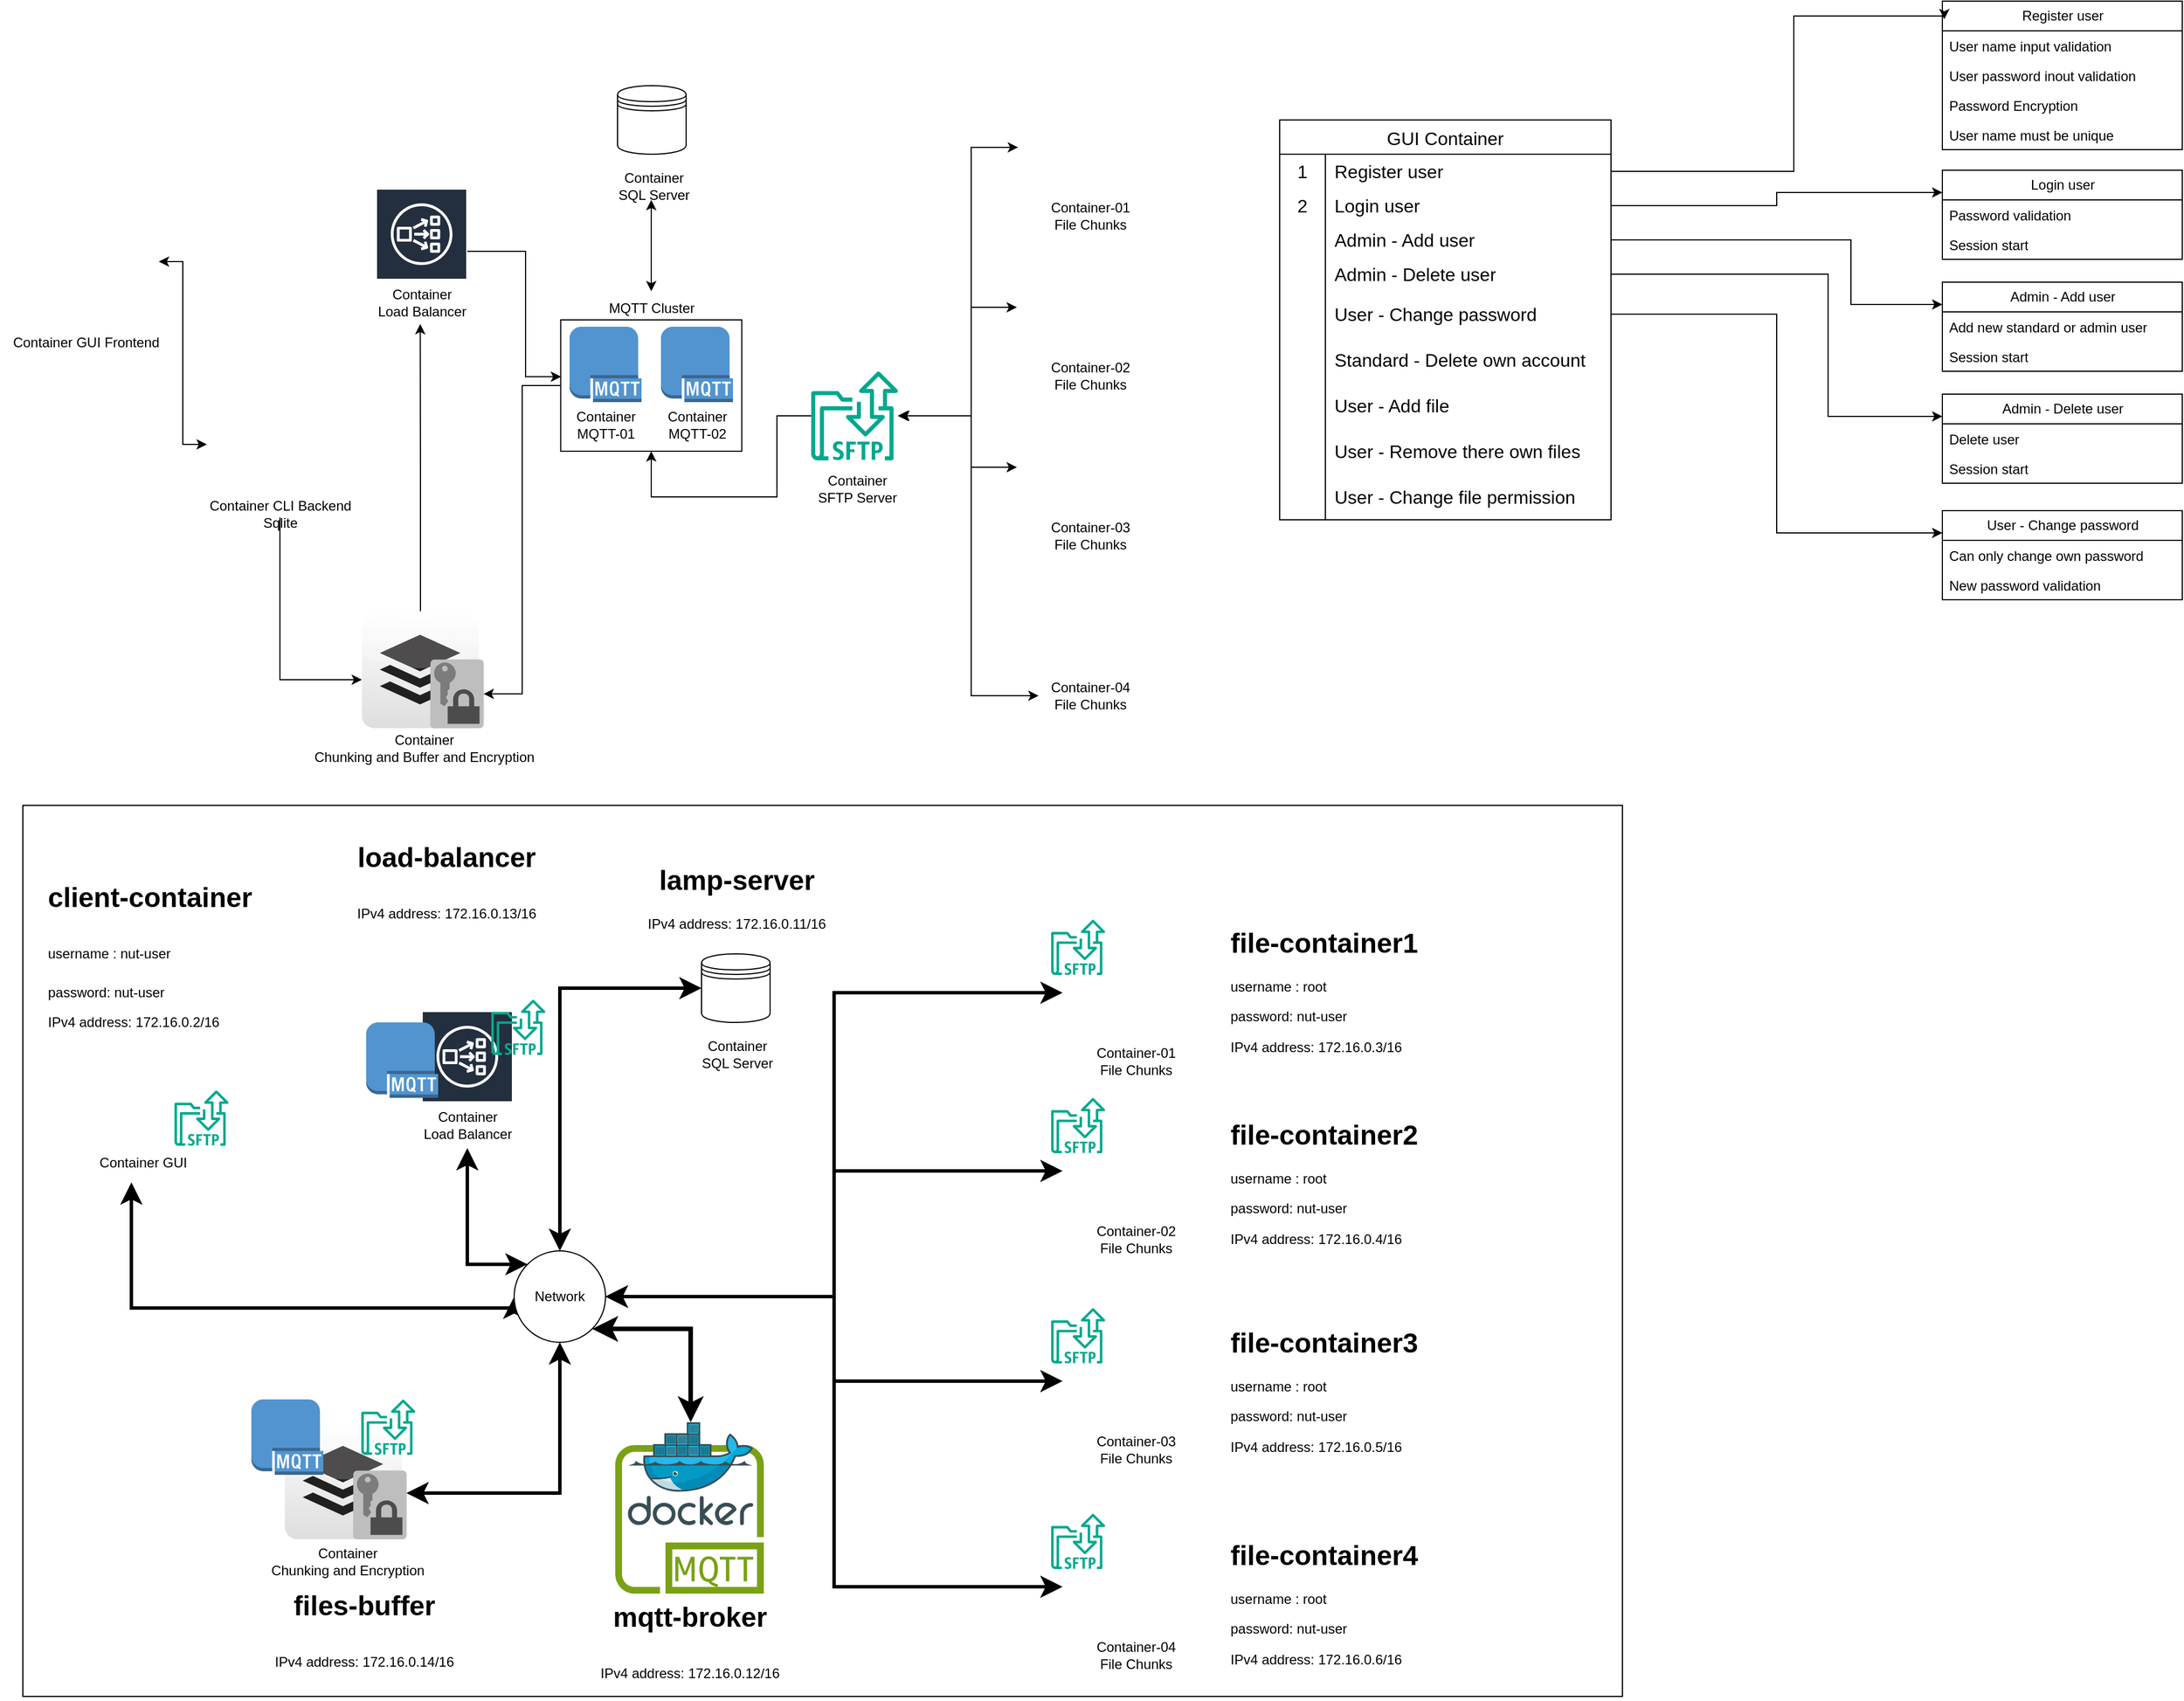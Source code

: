 <mxfile version="26.0.5">
  <diagram name="Page-1" id="fBCxJr5UXrpwC9snXGX0">
    <mxGraphModel dx="1710" dy="1017" grid="1" gridSize="10" guides="1" tooltips="1" connect="1" arrows="1" fold="1" page="1" pageScale="1" pageWidth="827" pageHeight="1169" math="0" shadow="0">
      <root>
        <mxCell id="0" />
        <mxCell id="1" parent="0" />
        <mxCell id="r5tsoQ7lE0ctUDleTC7W-1" value="" style="rounded=0;whiteSpace=wrap;html=1;movable=1;resizable=1;rotatable=1;deletable=1;editable=1;locked=0;connectable=1;" vertex="1" parent="1">
          <mxGeometry x="50" y="740" width="1400" height="780" as="geometry" />
        </mxCell>
        <mxCell id="r5tsoQ7lE0ctUDleTC7W-26" value="" style="shape=image;html=1;verticalAlign=top;verticalLabelPosition=bottom;labelBackgroundColor=#ffffff;imageAspect=0;aspect=fixed;image=https://cdn0.iconfinder.com/data/icons/social-media-2104/24/social_media_social_media_logo_docker-128.png" vertex="1" parent="1">
          <mxGeometry x="300" y="830" width="200" height="200" as="geometry" />
        </mxCell>
        <mxCell id="iENwheOLr7V-0xD90-o9-17" value="" style="group" parent="1" vertex="1" connectable="0">
          <mxGeometry x="200" y="360" width="150" height="145" as="geometry" />
        </mxCell>
        <mxCell id="iENwheOLr7V-0xD90-o9-15" value="Container CLI Backend&lt;div&gt;Sqlite&lt;/div&gt;" style="text;html=1;align=center;verticalAlign=middle;resizable=0;points=[];autosize=1;strokeColor=none;fillColor=none;" parent="iENwheOLr7V-0xD90-o9-17" vertex="1">
          <mxGeometry y="105" width="150" height="40" as="geometry" />
        </mxCell>
        <mxCell id="iENwheOLr7V-0xD90-o9-16" value="" style="shape=image;html=1;verticalAlign=top;verticalLabelPosition=bottom;labelBackgroundColor=#ffffff;imageAspect=0;aspect=fixed;image=https://cdn2.iconfinder.com/data/icons/boxicons-logos/24/bxl-docker-128.png" parent="iENwheOLr7V-0xD90-o9-17" vertex="1">
          <mxGeometry x="11" width="128" height="128" as="geometry" />
        </mxCell>
        <mxCell id="iENwheOLr7V-0xD90-o9-21" value="" style="group" parent="1" vertex="1" connectable="0">
          <mxGeometry x="30" y="200" width="150" height="150" as="geometry" />
        </mxCell>
        <mxCell id="iENwheOLr7V-0xD90-o9-4" value="Container GUI Frontend" style="text;html=1;align=center;verticalAlign=middle;resizable=0;points=[];autosize=1;strokeColor=none;fillColor=none;" parent="iENwheOLr7V-0xD90-o9-21" vertex="1">
          <mxGeometry y="120" width="150" height="30" as="geometry" />
        </mxCell>
        <mxCell id="iENwheOLr7V-0xD90-o9-20" value="" style="shape=image;html=1;verticalAlign=top;verticalLabelPosition=bottom;labelBackgroundColor=#ffffff;imageAspect=0;aspect=fixed;image=https://cdn2.iconfinder.com/data/icons/boxicons-logos/24/bxl-docker-128.png" parent="iENwheOLr7V-0xD90-o9-21" vertex="1">
          <mxGeometry x="11" width="128" height="128" as="geometry" />
        </mxCell>
        <mxCell id="iENwheOLr7V-0xD90-o9-31" value="" style="group" parent="1" vertex="1" connectable="0">
          <mxGeometry x="920" y="100" width="128" height="144" as="geometry" />
        </mxCell>
        <mxCell id="iENwheOLr7V-0xD90-o9-22" value="" style="shape=image;html=1;verticalAlign=top;verticalLabelPosition=bottom;labelBackgroundColor=#ffffff;imageAspect=0;aspect=fixed;image=https://cdn1.iconfinder.com/data/icons/unicons-line-vol-3/24/docker-128.png" parent="iENwheOLr7V-0xD90-o9-31" vertex="1">
          <mxGeometry width="128" height="128" as="geometry" />
        </mxCell>
        <mxCell id="iENwheOLr7V-0xD90-o9-23" value="Container-01&lt;div&gt;File Chunks&lt;/div&gt;" style="text;html=1;align=center;verticalAlign=middle;resizable=0;points=[];autosize=1;strokeColor=none;fillColor=none;" parent="iENwheOLr7V-0xD90-o9-31" vertex="1">
          <mxGeometry x="19" y="104" width="90" height="40" as="geometry" />
        </mxCell>
        <mxCell id="iENwheOLr7V-0xD90-o9-32" value="" style="group" parent="1" vertex="1" connectable="0">
          <mxGeometry x="920" y="240" width="128" height="144" as="geometry" />
        </mxCell>
        <mxCell id="iENwheOLr7V-0xD90-o9-27" value="" style="shape=image;html=1;verticalAlign=top;verticalLabelPosition=bottom;labelBackgroundColor=#ffffff;imageAspect=0;aspect=fixed;image=https://cdn1.iconfinder.com/data/icons/unicons-line-vol-3/24/docker-128.png" parent="iENwheOLr7V-0xD90-o9-32" vertex="1">
          <mxGeometry width="128" height="128" as="geometry" />
        </mxCell>
        <mxCell id="iENwheOLr7V-0xD90-o9-28" value="Container-02&lt;div&gt;File Chunks&lt;/div&gt;" style="text;html=1;align=center;verticalAlign=middle;resizable=0;points=[];autosize=1;strokeColor=none;fillColor=none;" parent="iENwheOLr7V-0xD90-o9-32" vertex="1">
          <mxGeometry x="19" y="104" width="90" height="40" as="geometry" />
        </mxCell>
        <mxCell id="iENwheOLr7V-0xD90-o9-33" value="" style="group" parent="1" vertex="1" connectable="0">
          <mxGeometry x="920" y="380" width="128" height="144" as="geometry" />
        </mxCell>
        <mxCell id="iENwheOLr7V-0xD90-o9-29" value="" style="shape=image;html=1;verticalAlign=top;verticalLabelPosition=bottom;labelBackgroundColor=#ffffff;imageAspect=0;aspect=fixed;image=https://cdn1.iconfinder.com/data/icons/unicons-line-vol-3/24/docker-128.png" parent="iENwheOLr7V-0xD90-o9-33" vertex="1">
          <mxGeometry width="128" height="128" as="geometry" />
        </mxCell>
        <mxCell id="iENwheOLr7V-0xD90-o9-30" value="Container-03&lt;div&gt;File Chunks&lt;/div&gt;" style="text;html=1;align=center;verticalAlign=middle;resizable=0;points=[];autosize=1;strokeColor=none;fillColor=none;" parent="iENwheOLr7V-0xD90-o9-33" vertex="1">
          <mxGeometry x="19" y="104" width="90" height="40" as="geometry" />
        </mxCell>
        <mxCell id="iENwheOLr7V-0xD90-o9-34" value="" style="group" parent="1" vertex="1" connectable="0">
          <mxGeometry x="920" y="520" width="128" height="144" as="geometry" />
        </mxCell>
        <mxCell id="iENwheOLr7V-0xD90-o9-35" value="" style="shape=image;html=1;verticalAlign=top;verticalLabelPosition=bottom;labelBackgroundColor=#ffffff;imageAspect=0;aspect=fixed;image=https://cdn1.iconfinder.com/data/icons/unicons-line-vol-3/24/docker-128.png" parent="iENwheOLr7V-0xD90-o9-34" vertex="1">
          <mxGeometry width="128" height="128" as="geometry" />
        </mxCell>
        <mxCell id="iENwheOLr7V-0xD90-o9-36" value="Container-04&lt;div&gt;File Chunks&lt;/div&gt;" style="text;html=1;align=center;verticalAlign=middle;resizable=0;points=[];autosize=1;strokeColor=none;fillColor=none;" parent="iENwheOLr7V-0xD90-o9-34" vertex="1">
          <mxGeometry x="19" y="104" width="90" height="40" as="geometry" />
        </mxCell>
        <mxCell id="iENwheOLr7V-0xD90-o9-38" style="edgeStyle=orthogonalEdgeStyle;rounded=0;orthogonalLoop=1;jettySize=auto;html=1;entryX=0;entryY=0.5;entryDx=0;entryDy=0;startArrow=classic;startFill=1;" parent="1" source="iENwheOLr7V-0xD90-o9-20" target="iENwheOLr7V-0xD90-o9-16" edge="1">
          <mxGeometry relative="1" as="geometry" />
        </mxCell>
        <mxCell id="iENwheOLr7V-0xD90-o9-42" style="edgeStyle=orthogonalEdgeStyle;rounded=0;orthogonalLoop=1;jettySize=auto;html=1;startArrow=classic;startFill=1;" parent="1" edge="1">
          <mxGeometry relative="1" as="geometry">
            <mxPoint x="921" y="164" as="sourcePoint" />
            <mxPoint x="817" y="399" as="targetPoint" />
            <Array as="points">
              <mxPoint x="880" y="164" />
              <mxPoint x="880" y="399" />
            </Array>
          </mxGeometry>
        </mxCell>
        <mxCell id="iENwheOLr7V-0xD90-o9-43" style="edgeStyle=orthogonalEdgeStyle;rounded=0;orthogonalLoop=1;jettySize=auto;html=1;startArrow=classic;startFill=1;" parent="1" source="iENwheOLr7V-0xD90-o9-27" target="iENwheOLr7V-0xD90-o9-41" edge="1">
          <mxGeometry relative="1" as="geometry">
            <Array as="points">
              <mxPoint x="880" y="304" />
              <mxPoint x="880" y="399" />
            </Array>
          </mxGeometry>
        </mxCell>
        <mxCell id="iENwheOLr7V-0xD90-o9-44" style="edgeStyle=orthogonalEdgeStyle;rounded=0;orthogonalLoop=1;jettySize=auto;html=1;startArrow=classic;startFill=1;" parent="1" source="iENwheOLr7V-0xD90-o9-29" target="iENwheOLr7V-0xD90-o9-41" edge="1">
          <mxGeometry relative="1" as="geometry">
            <Array as="points">
              <mxPoint x="880" y="444" />
              <mxPoint x="880" y="399" />
            </Array>
          </mxGeometry>
        </mxCell>
        <mxCell id="iENwheOLr7V-0xD90-o9-45" style="edgeStyle=orthogonalEdgeStyle;rounded=0;orthogonalLoop=1;jettySize=auto;html=1;startArrow=classic;startFill=1;" parent="1" source="iENwheOLr7V-0xD90-o9-36" target="iENwheOLr7V-0xD90-o9-41" edge="1">
          <mxGeometry relative="1" as="geometry">
            <Array as="points">
              <mxPoint x="880" y="644" />
              <mxPoint x="880" y="399" />
            </Array>
          </mxGeometry>
        </mxCell>
        <mxCell id="iENwheOLr7V-0xD90-o9-51" value="" style="group" parent="1" vertex="1" connectable="0">
          <mxGeometry x="556.5" y="110" width="90" height="108" as="geometry" />
        </mxCell>
        <mxCell id="iENwheOLr7V-0xD90-o9-24" value="" style="shape=datastore;whiteSpace=wrap;html=1;" parent="iENwheOLr7V-0xD90-o9-51" vertex="1">
          <mxGeometry x="14" width="60" height="60" as="geometry" />
        </mxCell>
        <mxCell id="iENwheOLr7V-0xD90-o9-26" value="&lt;div&gt;Container&lt;/div&gt;SQL Server" style="text;html=1;align=center;verticalAlign=middle;resizable=0;points=[];autosize=1;strokeColor=none;fillColor=none;" parent="iENwheOLr7V-0xD90-o9-51" vertex="1">
          <mxGeometry y="68" width="90" height="40" as="geometry" />
        </mxCell>
        <mxCell id="iENwheOLr7V-0xD90-o9-53" value="" style="group" parent="1" vertex="1" connectable="0">
          <mxGeometry x="735" y="360" width="90" height="123" as="geometry" />
        </mxCell>
        <mxCell id="iENwheOLr7V-0xD90-o9-41" value="" style="sketch=0;outlineConnect=0;fontColor=#232F3E;gradientColor=none;fillColor=#01A88D;strokeColor=none;dashed=0;verticalLabelPosition=bottom;verticalAlign=top;align=center;html=1;fontSize=12;fontStyle=0;aspect=fixed;shape=mxgraph.aws4.transfer_for_sftp_resource;" parent="iENwheOLr7V-0xD90-o9-53" vertex="1">
          <mxGeometry x="5" width="76" height="78" as="geometry" />
        </mxCell>
        <mxCell id="iENwheOLr7V-0xD90-o9-52" value="&lt;div&gt;Container&lt;/div&gt;SFTP Server" style="text;html=1;align=center;verticalAlign=middle;resizable=0;points=[];autosize=1;strokeColor=none;fillColor=none;" parent="iENwheOLr7V-0xD90-o9-53" vertex="1">
          <mxGeometry y="83" width="90" height="40" as="geometry" />
        </mxCell>
        <mxCell id="iENwheOLr7V-0xD90-o9-58" value="" style="group" parent="1" vertex="1" connectable="0">
          <mxGeometry x="330" y="570" width="181" height="140" as="geometry" />
        </mxCell>
        <mxCell id="iENwheOLr7V-0xD90-o9-56" value="&lt;div&gt;Container&lt;/div&gt;Chunking and Buffer and Encryption" style="text;html=1;align=center;verticalAlign=middle;resizable=0;points=[];autosize=1;strokeColor=none;fillColor=none;" parent="iENwheOLr7V-0xD90-o9-58" vertex="1">
          <mxGeometry x="-39" y="100" width="220" height="40" as="geometry" />
        </mxCell>
        <mxCell id="iENwheOLr7V-0xD90-o9-57" value="" style="group" parent="iENwheOLr7V-0xD90-o9-58" vertex="1" connectable="0">
          <mxGeometry x="16.75" width="106.5" height="102.4" as="geometry" />
        </mxCell>
        <mxCell id="iENwheOLr7V-0xD90-o9-54" value="" style="dashed=0;outlineConnect=0;html=1;align=center;labelPosition=center;verticalLabelPosition=bottom;verticalAlign=top;shape=mxgraph.webicons.buffer;gradientColor=#DFDEDE" parent="iENwheOLr7V-0xD90-o9-57" vertex="1">
          <mxGeometry width="102.4" height="102.4" as="geometry" />
        </mxCell>
        <mxCell id="iENwheOLr7V-0xD90-o9-55" value="" style="outlineConnect=0;dashed=0;verticalLabelPosition=bottom;verticalAlign=top;align=center;html=1;shape=mxgraph.aws3.data_encryption_key;fillColor=#7D7C7C;gradientColor=none;" parent="iENwheOLr7V-0xD90-o9-57" vertex="1">
          <mxGeometry x="60" y="42.4" width="46.5" height="60" as="geometry" />
        </mxCell>
        <mxCell id="iENwheOLr7V-0xD90-o9-59" style="edgeStyle=orthogonalEdgeStyle;rounded=0;orthogonalLoop=1;jettySize=auto;html=1;" parent="1" source="iENwheOLr7V-0xD90-o9-16" target="iENwheOLr7V-0xD90-o9-54" edge="1">
          <mxGeometry relative="1" as="geometry">
            <Array as="points">
              <mxPoint x="275" y="630" />
            </Array>
          </mxGeometry>
        </mxCell>
        <mxCell id="iENwheOLr7V-0xD90-o9-60" style="edgeStyle=orthogonalEdgeStyle;rounded=0;orthogonalLoop=1;jettySize=auto;html=1;entryX=0.488;entryY=0.966;entryDx=0;entryDy=0;entryPerimeter=0;" parent="1" source="iENwheOLr7V-0xD90-o9-54" target="iENwheOLr7V-0xD90-o9-64" edge="1">
          <mxGeometry relative="1" as="geometry">
            <mxPoint x="399" y="330" as="targetPoint" />
          </mxGeometry>
        </mxCell>
        <mxCell id="iENwheOLr7V-0xD90-o9-61" style="edgeStyle=orthogonalEdgeStyle;rounded=0;orthogonalLoop=1;jettySize=auto;html=1;entryX=0.002;entryY=0.433;entryDx=0;entryDy=0;entryPerimeter=0;" parent="1" source="iENwheOLr7V-0xD90-o9-13" target="iENwheOLr7V-0xD90-o9-70" edge="1">
          <mxGeometry relative="1" as="geometry">
            <mxPoint x="500" y="350" as="targetPoint" />
            <Array as="points">
              <mxPoint x="490" y="255" />
              <mxPoint x="490" y="365" />
            </Array>
          </mxGeometry>
        </mxCell>
        <mxCell id="iENwheOLr7V-0xD90-o9-62" style="edgeStyle=orthogonalEdgeStyle;rounded=0;orthogonalLoop=1;jettySize=auto;html=1;startArrow=classic;startFill=1;" parent="1" source="iENwheOLr7V-0xD90-o9-18" edge="1">
          <mxGeometry relative="1" as="geometry">
            <mxPoint x="600" y="210" as="targetPoint" />
          </mxGeometry>
        </mxCell>
        <mxCell id="iENwheOLr7V-0xD90-o9-75" value="" style="group" parent="1" vertex="1" connectable="0">
          <mxGeometry x="520" y="290" width="160" height="140" as="geometry" />
        </mxCell>
        <mxCell id="iENwheOLr7V-0xD90-o9-18" value="&lt;div&gt;MQTT Cluster&lt;br&gt;&lt;/div&gt;" style="text;html=1;align=center;verticalAlign=middle;resizable=0;points=[];autosize=1;strokeColor=none;fillColor=none;" parent="iENwheOLr7V-0xD90-o9-75" vertex="1">
          <mxGeometry x="30" width="100" height="30" as="geometry" />
        </mxCell>
        <mxCell id="iENwheOLr7V-0xD90-o9-74" value="" style="group" parent="iENwheOLr7V-0xD90-o9-75" vertex="1" connectable="0">
          <mxGeometry y="25" width="160" height="115" as="geometry" />
        </mxCell>
        <mxCell id="iENwheOLr7V-0xD90-o9-70" value="" style="rounded=0;whiteSpace=wrap;html=1;" parent="iENwheOLr7V-0xD90-o9-74" vertex="1">
          <mxGeometry x="0.75" width="158.5" height="115" as="geometry" />
        </mxCell>
        <mxCell id="iENwheOLr7V-0xD90-o9-73" value="" style="group" parent="iENwheOLr7V-0xD90-o9-74" vertex="1" connectable="0">
          <mxGeometry y="6" width="160" height="106" as="geometry" />
        </mxCell>
        <mxCell id="iENwheOLr7V-0xD90-o9-71" value="" style="group" parent="iENwheOLr7V-0xD90-o9-73" vertex="1" connectable="0">
          <mxGeometry width="80" height="106" as="geometry" />
        </mxCell>
        <mxCell id="iENwheOLr7V-0xD90-o9-65" value="Container&lt;div&gt;MQTT-01&lt;/div&gt;" style="text;html=1;align=center;verticalAlign=middle;resizable=0;points=[];autosize=1;strokeColor=none;fillColor=none;" parent="iENwheOLr7V-0xD90-o9-71" vertex="1">
          <mxGeometry y="66" width="80" height="40" as="geometry" />
        </mxCell>
        <mxCell id="iENwheOLr7V-0xD90-o9-2" value="" style="outlineConnect=0;dashed=0;verticalLabelPosition=bottom;verticalAlign=top;align=center;html=1;shape=mxgraph.aws3.mqtt_protocol;fillColor=#5294CF;gradientColor=none;" parent="iENwheOLr7V-0xD90-o9-71" vertex="1">
          <mxGeometry x="8.5" width="63" height="66" as="geometry" />
        </mxCell>
        <mxCell id="iENwheOLr7V-0xD90-o9-72" value="" style="group" parent="iENwheOLr7V-0xD90-o9-73" vertex="1" connectable="0">
          <mxGeometry x="80" width="80" height="106" as="geometry" />
        </mxCell>
        <mxCell id="iENwheOLr7V-0xD90-o9-1" value="" style="outlineConnect=0;dashed=0;verticalLabelPosition=bottom;verticalAlign=top;align=center;html=1;shape=mxgraph.aws3.mqtt_protocol;fillColor=#5294CF;gradientColor=none;" parent="iENwheOLr7V-0xD90-o9-72" vertex="1">
          <mxGeometry x="8.5" width="63" height="66" as="geometry" />
        </mxCell>
        <mxCell id="iENwheOLr7V-0xD90-o9-66" value="Container&lt;div&gt;MQTT-02&lt;/div&gt;" style="text;html=1;align=center;verticalAlign=middle;resizable=0;points=[];autosize=1;strokeColor=none;fillColor=none;" parent="iENwheOLr7V-0xD90-o9-72" vertex="1">
          <mxGeometry y="66" width="80" height="40" as="geometry" />
        </mxCell>
        <mxCell id="iENwheOLr7V-0xD90-o9-67" style="edgeStyle=orthogonalEdgeStyle;rounded=0;orthogonalLoop=1;jettySize=auto;html=1;entryX=0.5;entryY=1;entryDx=0;entryDy=0;" parent="1" source="iENwheOLr7V-0xD90-o9-41" target="iENwheOLr7V-0xD90-o9-70" edge="1">
          <mxGeometry relative="1" as="geometry">
            <mxPoint x="600" y="440.0" as="targetPoint" />
            <Array as="points">
              <mxPoint x="710" y="399" />
              <mxPoint x="710" y="470" />
              <mxPoint x="600" y="470" />
            </Array>
          </mxGeometry>
        </mxCell>
        <mxCell id="iENwheOLr7V-0xD90-o9-76" value="" style="group" parent="1" vertex="1" connectable="0">
          <mxGeometry x="349" y="200" width="100" height="120" as="geometry" />
        </mxCell>
        <mxCell id="iENwheOLr7V-0xD90-o9-13" value="" style="sketch=0;outlineConnect=0;fontColor=#232F3E;gradientColor=none;strokeColor=#ffffff;fillColor=#232F3E;dashed=0;verticalLabelPosition=middle;verticalAlign=bottom;align=center;html=1;whiteSpace=wrap;fontSize=10;fontStyle=1;spacing=3;shape=mxgraph.aws4.productIcon;prIcon=mxgraph.aws4.network_load_balancer;" parent="iENwheOLr7V-0xD90-o9-76" vertex="1">
          <mxGeometry x="10" width="80" height="110" as="geometry" />
        </mxCell>
        <mxCell id="iENwheOLr7V-0xD90-o9-64" value="Container&lt;div&gt;Load Balancer&lt;/div&gt;" style="text;html=1;align=center;verticalAlign=middle;resizable=0;points=[];autosize=1;strokeColor=none;fillColor=none;" parent="iENwheOLr7V-0xD90-o9-76" vertex="1">
          <mxGeometry y="80" width="100" height="40" as="geometry" />
        </mxCell>
        <mxCell id="iENwheOLr7V-0xD90-o9-77" style="edgeStyle=orthogonalEdgeStyle;rounded=0;orthogonalLoop=1;jettySize=auto;html=1;entryX=1;entryY=0.5;entryDx=0;entryDy=0;entryPerimeter=0;" parent="1" source="iENwheOLr7V-0xD90-o9-70" target="iENwheOLr7V-0xD90-o9-55" edge="1">
          <mxGeometry relative="1" as="geometry" />
        </mxCell>
        <mxCell id="Zq17rg1jX2SKnbCowwP9-1" value="GUI Container" style="shape=table;startSize=30;container=1;collapsible=0;childLayout=tableLayout;fixedRows=1;rowLines=0;fontStyle=0;strokeColor=default;fontSize=16;" parent="1" vertex="1">
          <mxGeometry x="1150" y="140" width="290" height="350" as="geometry" />
        </mxCell>
        <mxCell id="Zq17rg1jX2SKnbCowwP9-2" value="" style="shape=tableRow;horizontal=0;startSize=0;swimlaneHead=0;swimlaneBody=0;top=0;left=0;bottom=0;right=0;collapsible=0;dropTarget=0;fillColor=none;points=[[0,0.5],[1,0.5]];portConstraint=eastwest;strokeColor=inherit;fontSize=16;" parent="Zq17rg1jX2SKnbCowwP9-1" vertex="1">
          <mxGeometry y="30" width="290" height="30" as="geometry" />
        </mxCell>
        <mxCell id="Zq17rg1jX2SKnbCowwP9-3" value="1" style="shape=partialRectangle;html=1;whiteSpace=wrap;connectable=0;fillColor=none;top=0;left=0;bottom=0;right=0;overflow=hidden;pointerEvents=1;strokeColor=inherit;fontSize=16;" parent="Zq17rg1jX2SKnbCowwP9-2" vertex="1">
          <mxGeometry width="40" height="30" as="geometry">
            <mxRectangle width="40" height="30" as="alternateBounds" />
          </mxGeometry>
        </mxCell>
        <mxCell id="Zq17rg1jX2SKnbCowwP9-4" value="Register user" style="shape=partialRectangle;html=1;whiteSpace=wrap;connectable=0;fillColor=none;top=0;left=0;bottom=0;right=0;align=left;spacingLeft=6;overflow=hidden;strokeColor=inherit;fontSize=16;" parent="Zq17rg1jX2SKnbCowwP9-2" vertex="1">
          <mxGeometry x="40" width="250" height="30" as="geometry">
            <mxRectangle width="250" height="30" as="alternateBounds" />
          </mxGeometry>
        </mxCell>
        <mxCell id="Zq17rg1jX2SKnbCowwP9-5" value="" style="shape=tableRow;horizontal=0;startSize=0;swimlaneHead=0;swimlaneBody=0;top=0;left=0;bottom=0;right=0;collapsible=0;dropTarget=0;fillColor=none;points=[[0,0.5],[1,0.5]];portConstraint=eastwest;strokeColor=inherit;fontSize=16;" parent="Zq17rg1jX2SKnbCowwP9-1" vertex="1">
          <mxGeometry y="60" width="290" height="30" as="geometry" />
        </mxCell>
        <mxCell id="Zq17rg1jX2SKnbCowwP9-6" value="2" style="shape=partialRectangle;html=1;whiteSpace=wrap;connectable=0;fillColor=none;top=0;left=0;bottom=0;right=0;overflow=hidden;strokeColor=inherit;fontSize=16;" parent="Zq17rg1jX2SKnbCowwP9-5" vertex="1">
          <mxGeometry width="40" height="30" as="geometry">
            <mxRectangle width="40" height="30" as="alternateBounds" />
          </mxGeometry>
        </mxCell>
        <mxCell id="Zq17rg1jX2SKnbCowwP9-7" value="Login user" style="shape=partialRectangle;html=1;whiteSpace=wrap;connectable=0;fillColor=none;top=0;left=0;bottom=0;right=0;align=left;spacingLeft=6;overflow=hidden;strokeColor=inherit;fontSize=16;" parent="Zq17rg1jX2SKnbCowwP9-5" vertex="1">
          <mxGeometry x="40" width="250" height="30" as="geometry">
            <mxRectangle width="250" height="30" as="alternateBounds" />
          </mxGeometry>
        </mxCell>
        <mxCell id="Zq17rg1jX2SKnbCowwP9-11" style="shape=tableRow;horizontal=0;startSize=0;swimlaneHead=0;swimlaneBody=0;top=0;left=0;bottom=0;right=0;collapsible=0;dropTarget=0;fillColor=none;points=[[0,0.5],[1,0.5]];portConstraint=eastwest;strokeColor=inherit;fontSize=16;" parent="Zq17rg1jX2SKnbCowwP9-1" vertex="1">
          <mxGeometry y="90" width="290" height="30" as="geometry" />
        </mxCell>
        <mxCell id="Zq17rg1jX2SKnbCowwP9-12" value="" style="shape=partialRectangle;html=1;whiteSpace=wrap;connectable=0;fillColor=none;top=0;left=0;bottom=0;right=0;overflow=hidden;strokeColor=inherit;fontSize=16;" parent="Zq17rg1jX2SKnbCowwP9-11" vertex="1">
          <mxGeometry width="40" height="30" as="geometry">
            <mxRectangle width="40" height="30" as="alternateBounds" />
          </mxGeometry>
        </mxCell>
        <mxCell id="Zq17rg1jX2SKnbCowwP9-13" value="Admin - Add user" style="shape=partialRectangle;html=1;whiteSpace=wrap;connectable=0;fillColor=none;top=0;left=0;bottom=0;right=0;align=left;spacingLeft=6;overflow=hidden;strokeColor=inherit;fontSize=16;" parent="Zq17rg1jX2SKnbCowwP9-11" vertex="1">
          <mxGeometry x="40" width="250" height="30" as="geometry">
            <mxRectangle width="250" height="30" as="alternateBounds" />
          </mxGeometry>
        </mxCell>
        <mxCell id="Zq17rg1jX2SKnbCowwP9-14" style="shape=tableRow;horizontal=0;startSize=0;swimlaneHead=0;swimlaneBody=0;top=0;left=0;bottom=0;right=0;collapsible=0;dropTarget=0;fillColor=none;points=[[0,0.5],[1,0.5]];portConstraint=eastwest;strokeColor=inherit;fontSize=16;" parent="Zq17rg1jX2SKnbCowwP9-1" vertex="1">
          <mxGeometry y="120" width="290" height="30" as="geometry" />
        </mxCell>
        <mxCell id="Zq17rg1jX2SKnbCowwP9-15" value="" style="shape=partialRectangle;html=1;whiteSpace=wrap;connectable=0;fillColor=none;top=0;left=0;bottom=0;right=0;overflow=hidden;strokeColor=inherit;fontSize=16;" parent="Zq17rg1jX2SKnbCowwP9-14" vertex="1">
          <mxGeometry width="40" height="30" as="geometry">
            <mxRectangle width="40" height="30" as="alternateBounds" />
          </mxGeometry>
        </mxCell>
        <mxCell id="Zq17rg1jX2SKnbCowwP9-16" value="Admin - Delete user" style="shape=partialRectangle;html=1;whiteSpace=wrap;connectable=0;fillColor=none;top=0;left=0;bottom=0;right=0;align=left;spacingLeft=6;overflow=hidden;strokeColor=inherit;fontSize=16;" parent="Zq17rg1jX2SKnbCowwP9-14" vertex="1">
          <mxGeometry x="40" width="250" height="30" as="geometry">
            <mxRectangle width="250" height="30" as="alternateBounds" />
          </mxGeometry>
        </mxCell>
        <mxCell id="Zq17rg1jX2SKnbCowwP9-20" style="shape=tableRow;horizontal=0;startSize=0;swimlaneHead=0;swimlaneBody=0;top=0;left=0;bottom=0;right=0;collapsible=0;dropTarget=0;fillColor=none;points=[[0,0.5],[1,0.5]];portConstraint=eastwest;strokeColor=inherit;fontSize=16;" parent="Zq17rg1jX2SKnbCowwP9-1" vertex="1">
          <mxGeometry y="150" width="290" height="40" as="geometry" />
        </mxCell>
        <mxCell id="Zq17rg1jX2SKnbCowwP9-21" value="" style="shape=partialRectangle;html=1;whiteSpace=wrap;connectable=0;fillColor=none;top=0;left=0;bottom=0;right=0;overflow=hidden;strokeColor=inherit;fontSize=16;" parent="Zq17rg1jX2SKnbCowwP9-20" vertex="1">
          <mxGeometry width="40" height="40" as="geometry">
            <mxRectangle width="40" height="40" as="alternateBounds" />
          </mxGeometry>
        </mxCell>
        <mxCell id="Zq17rg1jX2SKnbCowwP9-22" value="User - Change password" style="shape=partialRectangle;html=1;whiteSpace=wrap;connectable=0;fillColor=none;top=0;left=0;bottom=0;right=0;align=left;spacingLeft=6;overflow=hidden;strokeColor=inherit;fontSize=16;" parent="Zq17rg1jX2SKnbCowwP9-20" vertex="1">
          <mxGeometry x="40" width="250" height="40" as="geometry">
            <mxRectangle width="250" height="40" as="alternateBounds" />
          </mxGeometry>
        </mxCell>
        <mxCell id="Zq17rg1jX2SKnbCowwP9-26" style="shape=tableRow;horizontal=0;startSize=0;swimlaneHead=0;swimlaneBody=0;top=0;left=0;bottom=0;right=0;collapsible=0;dropTarget=0;fillColor=none;points=[[0,0.5],[1,0.5]];portConstraint=eastwest;strokeColor=inherit;fontSize=16;" parent="Zq17rg1jX2SKnbCowwP9-1" vertex="1">
          <mxGeometry y="190" width="290" height="40" as="geometry" />
        </mxCell>
        <mxCell id="Zq17rg1jX2SKnbCowwP9-27" style="shape=partialRectangle;html=1;whiteSpace=wrap;connectable=0;fillColor=none;top=0;left=0;bottom=0;right=0;overflow=hidden;strokeColor=inherit;fontSize=16;" parent="Zq17rg1jX2SKnbCowwP9-26" vertex="1">
          <mxGeometry width="40" height="40" as="geometry">
            <mxRectangle width="40" height="40" as="alternateBounds" />
          </mxGeometry>
        </mxCell>
        <mxCell id="Zq17rg1jX2SKnbCowwP9-28" value="Standard - Delete own account" style="shape=partialRectangle;html=1;whiteSpace=wrap;connectable=0;fillColor=none;top=0;left=0;bottom=0;right=0;align=left;spacingLeft=6;overflow=hidden;strokeColor=inherit;fontSize=16;" parent="Zq17rg1jX2SKnbCowwP9-26" vertex="1">
          <mxGeometry x="40" width="250" height="40" as="geometry">
            <mxRectangle width="250" height="40" as="alternateBounds" />
          </mxGeometry>
        </mxCell>
        <mxCell id="Zq17rg1jX2SKnbCowwP9-29" style="shape=tableRow;horizontal=0;startSize=0;swimlaneHead=0;swimlaneBody=0;top=0;left=0;bottom=0;right=0;collapsible=0;dropTarget=0;fillColor=none;points=[[0,0.5],[1,0.5]];portConstraint=eastwest;strokeColor=inherit;fontSize=16;" parent="Zq17rg1jX2SKnbCowwP9-1" vertex="1">
          <mxGeometry y="230" width="290" height="40" as="geometry" />
        </mxCell>
        <mxCell id="Zq17rg1jX2SKnbCowwP9-30" style="shape=partialRectangle;html=1;whiteSpace=wrap;connectable=0;fillColor=none;top=0;left=0;bottom=0;right=0;overflow=hidden;strokeColor=inherit;fontSize=16;" parent="Zq17rg1jX2SKnbCowwP9-29" vertex="1">
          <mxGeometry width="40" height="40" as="geometry">
            <mxRectangle width="40" height="40" as="alternateBounds" />
          </mxGeometry>
        </mxCell>
        <mxCell id="Zq17rg1jX2SKnbCowwP9-31" value="User - Add file" style="shape=partialRectangle;html=1;whiteSpace=wrap;connectable=0;fillColor=none;top=0;left=0;bottom=0;right=0;align=left;spacingLeft=6;overflow=hidden;strokeColor=inherit;fontSize=16;" parent="Zq17rg1jX2SKnbCowwP9-29" vertex="1">
          <mxGeometry x="40" width="250" height="40" as="geometry">
            <mxRectangle width="250" height="40" as="alternateBounds" />
          </mxGeometry>
        </mxCell>
        <mxCell id="Zq17rg1jX2SKnbCowwP9-32" style="shape=tableRow;horizontal=0;startSize=0;swimlaneHead=0;swimlaneBody=0;top=0;left=0;bottom=0;right=0;collapsible=0;dropTarget=0;fillColor=none;points=[[0,0.5],[1,0.5]];portConstraint=eastwest;strokeColor=inherit;fontSize=16;" parent="Zq17rg1jX2SKnbCowwP9-1" vertex="1">
          <mxGeometry y="270" width="290" height="40" as="geometry" />
        </mxCell>
        <mxCell id="Zq17rg1jX2SKnbCowwP9-33" style="shape=partialRectangle;html=1;whiteSpace=wrap;connectable=0;fillColor=none;top=0;left=0;bottom=0;right=0;overflow=hidden;strokeColor=inherit;fontSize=16;" parent="Zq17rg1jX2SKnbCowwP9-32" vertex="1">
          <mxGeometry width="40" height="40" as="geometry">
            <mxRectangle width="40" height="40" as="alternateBounds" />
          </mxGeometry>
        </mxCell>
        <mxCell id="Zq17rg1jX2SKnbCowwP9-34" value="User - Remove there own files" style="shape=partialRectangle;html=1;whiteSpace=wrap;connectable=0;fillColor=none;top=0;left=0;bottom=0;right=0;align=left;spacingLeft=6;overflow=hidden;strokeColor=inherit;fontSize=16;" parent="Zq17rg1jX2SKnbCowwP9-32" vertex="1">
          <mxGeometry x="40" width="250" height="40" as="geometry">
            <mxRectangle width="250" height="40" as="alternateBounds" />
          </mxGeometry>
        </mxCell>
        <mxCell id="Zq17rg1jX2SKnbCowwP9-35" style="shape=tableRow;horizontal=0;startSize=0;swimlaneHead=0;swimlaneBody=0;top=0;left=0;bottom=0;right=0;collapsible=0;dropTarget=0;fillColor=none;points=[[0,0.5],[1,0.5]];portConstraint=eastwest;strokeColor=inherit;fontSize=16;" parent="Zq17rg1jX2SKnbCowwP9-1" vertex="1">
          <mxGeometry y="310" width="290" height="40" as="geometry" />
        </mxCell>
        <mxCell id="Zq17rg1jX2SKnbCowwP9-36" style="shape=partialRectangle;html=1;whiteSpace=wrap;connectable=0;fillColor=none;top=0;left=0;bottom=0;right=0;overflow=hidden;strokeColor=inherit;fontSize=16;" parent="Zq17rg1jX2SKnbCowwP9-35" vertex="1">
          <mxGeometry width="40" height="40" as="geometry">
            <mxRectangle width="40" height="40" as="alternateBounds" />
          </mxGeometry>
        </mxCell>
        <mxCell id="Zq17rg1jX2SKnbCowwP9-37" value="User - Change file permission" style="shape=partialRectangle;html=1;whiteSpace=wrap;connectable=0;fillColor=none;top=0;left=0;bottom=0;right=0;align=left;spacingLeft=6;overflow=hidden;strokeColor=inherit;fontSize=16;" parent="Zq17rg1jX2SKnbCowwP9-35" vertex="1">
          <mxGeometry x="40" width="250" height="40" as="geometry">
            <mxRectangle width="250" height="40" as="alternateBounds" />
          </mxGeometry>
        </mxCell>
        <mxCell id="Zq17rg1jX2SKnbCowwP9-41" value="Register user" style="swimlane;fontStyle=0;childLayout=stackLayout;horizontal=1;startSize=26;fillColor=none;horizontalStack=0;resizeParent=1;resizeParentMax=0;resizeLast=0;collapsible=1;marginBottom=0;html=1;" parent="1" vertex="1">
          <mxGeometry x="1730" y="36" width="210" height="130" as="geometry" />
        </mxCell>
        <mxCell id="Zq17rg1jX2SKnbCowwP9-42" value="User name input validation" style="text;strokeColor=none;fillColor=none;align=left;verticalAlign=top;spacingLeft=4;spacingRight=4;overflow=hidden;rotatable=0;points=[[0,0.5],[1,0.5]];portConstraint=eastwest;whiteSpace=wrap;html=1;" parent="Zq17rg1jX2SKnbCowwP9-41" vertex="1">
          <mxGeometry y="26" width="210" height="26" as="geometry" />
        </mxCell>
        <mxCell id="Zq17rg1jX2SKnbCowwP9-43" value="User password inout validation" style="text;strokeColor=none;fillColor=none;align=left;verticalAlign=top;spacingLeft=4;spacingRight=4;overflow=hidden;rotatable=0;points=[[0,0.5],[1,0.5]];portConstraint=eastwest;whiteSpace=wrap;html=1;" parent="Zq17rg1jX2SKnbCowwP9-41" vertex="1">
          <mxGeometry y="52" width="210" height="26" as="geometry" />
        </mxCell>
        <mxCell id="Zq17rg1jX2SKnbCowwP9-50" value="Password Encryption&amp;nbsp;" style="text;strokeColor=none;fillColor=none;align=left;verticalAlign=top;spacingLeft=4;spacingRight=4;overflow=hidden;rotatable=0;points=[[0,0.5],[1,0.5]];portConstraint=eastwest;whiteSpace=wrap;html=1;" parent="Zq17rg1jX2SKnbCowwP9-41" vertex="1">
          <mxGeometry y="78" width="210" height="26" as="geometry" />
        </mxCell>
        <mxCell id="Zq17rg1jX2SKnbCowwP9-55" value="User name must be unique" style="text;strokeColor=none;fillColor=none;align=left;verticalAlign=top;spacingLeft=4;spacingRight=4;overflow=hidden;rotatable=0;points=[[0,0.5],[1,0.5]];portConstraint=eastwest;whiteSpace=wrap;html=1;" parent="Zq17rg1jX2SKnbCowwP9-41" vertex="1">
          <mxGeometry y="104" width="210" height="26" as="geometry" />
        </mxCell>
        <mxCell id="Zq17rg1jX2SKnbCowwP9-45" style="edgeStyle=orthogonalEdgeStyle;rounded=0;orthogonalLoop=1;jettySize=auto;html=1;entryX=0.008;entryY=0.122;entryDx=0;entryDy=0;entryPerimeter=0;" parent="1" source="Zq17rg1jX2SKnbCowwP9-2" target="Zq17rg1jX2SKnbCowwP9-41" edge="1">
          <mxGeometry relative="1" as="geometry">
            <Array as="points">
              <mxPoint x="1600" y="185" />
              <mxPoint x="1600" y="49" />
            </Array>
          </mxGeometry>
        </mxCell>
        <mxCell id="Zq17rg1jX2SKnbCowwP9-46" value="Login user" style="swimlane;fontStyle=0;childLayout=stackLayout;horizontal=1;startSize=26;fillColor=none;horizontalStack=0;resizeParent=1;resizeParentMax=0;resizeLast=0;collapsible=1;marginBottom=0;html=1;" parent="1" vertex="1">
          <mxGeometry x="1730" y="184" width="210" height="78" as="geometry" />
        </mxCell>
        <mxCell id="Zq17rg1jX2SKnbCowwP9-47" value="Password validation" style="text;strokeColor=none;fillColor=none;align=left;verticalAlign=top;spacingLeft=4;spacingRight=4;overflow=hidden;rotatable=0;points=[[0,0.5],[1,0.5]];portConstraint=eastwest;whiteSpace=wrap;html=1;" parent="Zq17rg1jX2SKnbCowwP9-46" vertex="1">
          <mxGeometry y="26" width="210" height="26" as="geometry" />
        </mxCell>
        <mxCell id="Zq17rg1jX2SKnbCowwP9-48" value="Session start" style="text;strokeColor=none;fillColor=none;align=left;verticalAlign=top;spacingLeft=4;spacingRight=4;overflow=hidden;rotatable=0;points=[[0,0.5],[1,0.5]];portConstraint=eastwest;whiteSpace=wrap;html=1;" parent="Zq17rg1jX2SKnbCowwP9-46" vertex="1">
          <mxGeometry y="52" width="210" height="26" as="geometry" />
        </mxCell>
        <mxCell id="Zq17rg1jX2SKnbCowwP9-49" style="edgeStyle=orthogonalEdgeStyle;rounded=0;orthogonalLoop=1;jettySize=auto;html=1;entryX=0;entryY=0.25;entryDx=0;entryDy=0;" parent="1" source="Zq17rg1jX2SKnbCowwP9-5" target="Zq17rg1jX2SKnbCowwP9-46" edge="1">
          <mxGeometry relative="1" as="geometry" />
        </mxCell>
        <mxCell id="Zq17rg1jX2SKnbCowwP9-51" value="Admin - Add user" style="swimlane;fontStyle=0;childLayout=stackLayout;horizontal=1;startSize=26;fillColor=none;horizontalStack=0;resizeParent=1;resizeParentMax=0;resizeLast=0;collapsible=1;marginBottom=0;html=1;" parent="1" vertex="1">
          <mxGeometry x="1730" y="282" width="210" height="78" as="geometry" />
        </mxCell>
        <mxCell id="Zq17rg1jX2SKnbCowwP9-52" value="Add new standard or admin user" style="text;strokeColor=none;fillColor=none;align=left;verticalAlign=top;spacingLeft=4;spacingRight=4;overflow=hidden;rotatable=0;points=[[0,0.5],[1,0.5]];portConstraint=eastwest;whiteSpace=wrap;html=1;" parent="Zq17rg1jX2SKnbCowwP9-51" vertex="1">
          <mxGeometry y="26" width="210" height="26" as="geometry" />
        </mxCell>
        <mxCell id="Zq17rg1jX2SKnbCowwP9-53" value="Session start" style="text;strokeColor=none;fillColor=none;align=left;verticalAlign=top;spacingLeft=4;spacingRight=4;overflow=hidden;rotatable=0;points=[[0,0.5],[1,0.5]];portConstraint=eastwest;whiteSpace=wrap;html=1;" parent="Zq17rg1jX2SKnbCowwP9-51" vertex="1">
          <mxGeometry y="52" width="210" height="26" as="geometry" />
        </mxCell>
        <mxCell id="Zq17rg1jX2SKnbCowwP9-54" style="edgeStyle=orthogonalEdgeStyle;rounded=0;orthogonalLoop=1;jettySize=auto;html=1;entryX=0;entryY=0.25;entryDx=0;entryDy=0;" parent="1" source="Zq17rg1jX2SKnbCowwP9-11" target="Zq17rg1jX2SKnbCowwP9-51" edge="1">
          <mxGeometry relative="1" as="geometry">
            <mxPoint x="1560" y="245" as="sourcePoint" />
            <Array as="points">
              <mxPoint x="1650" y="245" />
              <mxPoint x="1650" y="302" />
            </Array>
          </mxGeometry>
        </mxCell>
        <mxCell id="Zq17rg1jX2SKnbCowwP9-56" value="Admin - Delete user" style="swimlane;fontStyle=0;childLayout=stackLayout;horizontal=1;startSize=26;fillColor=none;horizontalStack=0;resizeParent=1;resizeParentMax=0;resizeLast=0;collapsible=1;marginBottom=0;html=1;" parent="1" vertex="1">
          <mxGeometry x="1730" y="380" width="210" height="78" as="geometry" />
        </mxCell>
        <mxCell id="Zq17rg1jX2SKnbCowwP9-57" value="Delete user&amp;nbsp;" style="text;strokeColor=none;fillColor=none;align=left;verticalAlign=top;spacingLeft=4;spacingRight=4;overflow=hidden;rotatable=0;points=[[0,0.5],[1,0.5]];portConstraint=eastwest;whiteSpace=wrap;html=1;" parent="Zq17rg1jX2SKnbCowwP9-56" vertex="1">
          <mxGeometry y="26" width="210" height="26" as="geometry" />
        </mxCell>
        <mxCell id="Zq17rg1jX2SKnbCowwP9-58" value="Session start" style="text;strokeColor=none;fillColor=none;align=left;verticalAlign=top;spacingLeft=4;spacingRight=4;overflow=hidden;rotatable=0;points=[[0,0.5],[1,0.5]];portConstraint=eastwest;whiteSpace=wrap;html=1;" parent="Zq17rg1jX2SKnbCowwP9-56" vertex="1">
          <mxGeometry y="52" width="210" height="26" as="geometry" />
        </mxCell>
        <mxCell id="Zq17rg1jX2SKnbCowwP9-59" style="edgeStyle=orthogonalEdgeStyle;rounded=0;orthogonalLoop=1;jettySize=auto;html=1;entryX=0;entryY=0.25;entryDx=0;entryDy=0;" parent="1" source="Zq17rg1jX2SKnbCowwP9-14" target="Zq17rg1jX2SKnbCowwP9-56" edge="1">
          <mxGeometry relative="1" as="geometry">
            <Array as="points">
              <mxPoint x="1630" y="275" />
              <mxPoint x="1630" y="400" />
            </Array>
          </mxGeometry>
        </mxCell>
        <mxCell id="Zq17rg1jX2SKnbCowwP9-60" value="User - Change password" style="swimlane;fontStyle=0;childLayout=stackLayout;horizontal=1;startSize=26;fillColor=none;horizontalStack=0;resizeParent=1;resizeParentMax=0;resizeLast=0;collapsible=1;marginBottom=0;html=1;" parent="1" vertex="1">
          <mxGeometry x="1730" y="482" width="210" height="78" as="geometry" />
        </mxCell>
        <mxCell id="Zq17rg1jX2SKnbCowwP9-61" value="Can only change own password" style="text;strokeColor=none;fillColor=none;align=left;verticalAlign=top;spacingLeft=4;spacingRight=4;overflow=hidden;rotatable=0;points=[[0,0.5],[1,0.5]];portConstraint=eastwest;whiteSpace=wrap;html=1;" parent="Zq17rg1jX2SKnbCowwP9-60" vertex="1">
          <mxGeometry y="26" width="210" height="26" as="geometry" />
        </mxCell>
        <mxCell id="Zq17rg1jX2SKnbCowwP9-62" value="New password validation" style="text;strokeColor=none;fillColor=none;align=left;verticalAlign=top;spacingLeft=4;spacingRight=4;overflow=hidden;rotatable=0;points=[[0,0.5],[1,0.5]];portConstraint=eastwest;whiteSpace=wrap;html=1;" parent="Zq17rg1jX2SKnbCowwP9-60" vertex="1">
          <mxGeometry y="52" width="210" height="26" as="geometry" />
        </mxCell>
        <mxCell id="Zq17rg1jX2SKnbCowwP9-63" style="edgeStyle=orthogonalEdgeStyle;rounded=0;orthogonalLoop=1;jettySize=auto;html=1;entryX=0;entryY=0.25;entryDx=0;entryDy=0;" parent="1" target="Zq17rg1jX2SKnbCowwP9-60" edge="1">
          <mxGeometry relative="1" as="geometry">
            <Array as="points">
              <mxPoint x="1620" y="305" />
              <mxPoint x="1620" y="502" />
            </Array>
          </mxGeometry>
        </mxCell>
        <mxCell id="Zq17rg1jX2SKnbCowwP9-67" style="edgeStyle=orthogonalEdgeStyle;rounded=0;orthogonalLoop=1;jettySize=auto;html=1;entryX=0;entryY=0.25;entryDx=0;entryDy=0;" parent="1" source="Zq17rg1jX2SKnbCowwP9-20" target="Zq17rg1jX2SKnbCowwP9-60" edge="1">
          <mxGeometry relative="1" as="geometry" />
        </mxCell>
        <mxCell id="Zq17rg1jX2SKnbCowwP9-126" value="" style="group" parent="1" vertex="1" connectable="0">
          <mxGeometry x="80" y="918" width="150" height="150" as="geometry" />
        </mxCell>
        <mxCell id="Zq17rg1jX2SKnbCowwP9-127" value="Container GUI" style="text;html=1;align=center;verticalAlign=middle;resizable=0;points=[];autosize=1;strokeColor=none;fillColor=none;" parent="Zq17rg1jX2SKnbCowwP9-126" vertex="1">
          <mxGeometry x="25" y="120" width="100" height="30" as="geometry" />
        </mxCell>
        <mxCell id="Zq17rg1jX2SKnbCowwP9-128" value="" style="shape=image;html=1;verticalAlign=top;verticalLabelPosition=bottom;labelBackgroundColor=#ffffff;imageAspect=0;aspect=fixed;image=https://cdn2.iconfinder.com/data/icons/boxicons-logos/24/bxl-docker-128.png" parent="Zq17rg1jX2SKnbCowwP9-126" vertex="1">
          <mxGeometry x="11" width="128" height="128" as="geometry" />
        </mxCell>
        <mxCell id="6AAeYjxkmN-nKX5uuphr-9" value="" style="sketch=0;outlineConnect=0;fontColor=#232F3E;gradientColor=none;fillColor=#01A88D;strokeColor=none;dashed=0;verticalLabelPosition=bottom;verticalAlign=top;align=center;html=1;fontSize=12;fontStyle=0;aspect=fixed;shape=mxgraph.aws4.transfer_for_sftp_resource;" parent="Zq17rg1jX2SKnbCowwP9-126" vertex="1">
          <mxGeometry x="102.711" y="71.47" width="47.289" height="48.533" as="geometry" />
        </mxCell>
        <mxCell id="Zq17rg1jX2SKnbCowwP9-141" style="edgeStyle=orthogonalEdgeStyle;rounded=0;orthogonalLoop=1;jettySize=auto;html=1;startArrow=classic;startFill=1;strokeWidth=3;startSize=10;endSize=10;entryX=0;entryY=0.5;entryDx=0;entryDy=0;" parent="1" edge="1" target="iQQmtZfDFkLTtBI3yIXr-2">
          <mxGeometry relative="1" as="geometry">
            <mxPoint x="380" y="1340" as="targetPoint" />
            <Array as="points">
              <mxPoint x="145" y="1180" />
              <mxPoint x="480" y="1180" />
            </Array>
            <mxPoint x="145" y="1070" as="sourcePoint" />
          </mxGeometry>
        </mxCell>
        <mxCell id="Zq17rg1jX2SKnbCowwP9-146" value="" style="group" parent="1" vertex="1" connectable="0">
          <mxGeometry x="630" y="870" width="142" height="108" as="geometry" />
        </mxCell>
        <mxCell id="Zq17rg1jX2SKnbCowwP9-147" value="" style="shape=datastore;whiteSpace=wrap;html=1;" parent="Zq17rg1jX2SKnbCowwP9-146" vertex="1">
          <mxGeometry x="14" width="60" height="60" as="geometry" />
        </mxCell>
        <mxCell id="Zq17rg1jX2SKnbCowwP9-148" value="&lt;div&gt;Container&lt;/div&gt;SQL Server" style="text;html=1;align=center;verticalAlign=middle;resizable=0;points=[];autosize=1;strokeColor=none;fillColor=none;" parent="Zq17rg1jX2SKnbCowwP9-146" vertex="1">
          <mxGeometry y="68" width="90" height="40" as="geometry" />
        </mxCell>
        <mxCell id="r5tsoQ7lE0ctUDleTC7W-24" value="" style="shape=image;html=1;verticalAlign=top;verticalLabelPosition=bottom;labelBackgroundColor=#ffffff;imageAspect=0;aspect=fixed;image=https://cdn0.iconfinder.com/data/icons/social-media-2127/48/social_media_social_media_logo_docker-128.png" vertex="1" parent="Zq17rg1jX2SKnbCowwP9-146">
          <mxGeometry x="4" y="-44" width="128" height="128" as="geometry" />
        </mxCell>
        <mxCell id="Zq17rg1jX2SKnbCowwP9-160" style="edgeStyle=orthogonalEdgeStyle;rounded=0;orthogonalLoop=1;jettySize=auto;html=1;startArrow=classic;startFill=1;entryX=0;entryY=0.5;entryDx=0;entryDy=0;exitX=0.5;exitY=0;exitDx=0;exitDy=0;strokeWidth=3;startSize=10;endSize=10;" parent="1" source="iQQmtZfDFkLTtBI3yIXr-2" target="Zq17rg1jX2SKnbCowwP9-147" edge="1">
          <mxGeometry relative="1" as="geometry">
            <mxPoint x="640" y="930" as="targetPoint" />
            <mxPoint x="640" y="1010" as="sourcePoint" />
          </mxGeometry>
        </mxCell>
        <mxCell id="Zq17rg1jX2SKnbCowwP9-173" value="" style="group" parent="1" vertex="1" connectable="0">
          <mxGeometry x="389" y="920" width="118.29" height="120" as="geometry" />
        </mxCell>
        <mxCell id="Zq17rg1jX2SKnbCowwP9-174" value="" style="sketch=0;outlineConnect=0;fontColor=#232F3E;gradientColor=none;strokeColor=#ffffff;fillColor=#232F3E;dashed=0;verticalLabelPosition=middle;verticalAlign=bottom;align=center;html=1;whiteSpace=wrap;fontSize=10;fontStyle=1;spacing=3;shape=mxgraph.aws4.productIcon;prIcon=mxgraph.aws4.network_load_balancer;" parent="Zq17rg1jX2SKnbCowwP9-173" vertex="1">
          <mxGeometry x="10" width="80" height="110" as="geometry" />
        </mxCell>
        <mxCell id="Zq17rg1jX2SKnbCowwP9-175" value="Container&lt;div&gt;Load Balancer&lt;/div&gt;" style="text;html=1;align=center;verticalAlign=middle;resizable=0;points=[];autosize=1;strokeColor=none;fillColor=none;" parent="Zq17rg1jX2SKnbCowwP9-173" vertex="1">
          <mxGeometry y="80" width="100" height="40" as="geometry" />
        </mxCell>
        <mxCell id="Zq17rg1jX2SKnbCowwP9-181" value="" style="outlineConnect=0;dashed=0;verticalLabelPosition=bottom;verticalAlign=top;align=center;html=1;shape=mxgraph.aws3.mqtt_protocol;fillColor=#5294CF;gradientColor=none;" parent="Zq17rg1jX2SKnbCowwP9-173" vertex="1">
          <mxGeometry x="-38.5" y="10" width="63" height="66" as="geometry" />
        </mxCell>
        <mxCell id="r5tsoQ7lE0ctUDleTC7W-3" value="" style="sketch=0;outlineConnect=0;fontColor=#232F3E;gradientColor=none;fillColor=#01A88D;strokeColor=none;dashed=0;verticalLabelPosition=bottom;verticalAlign=top;align=center;html=1;fontSize=12;fontStyle=0;aspect=fixed;shape=mxgraph.aws4.transfer_for_sftp_resource;" vertex="1" parent="Zq17rg1jX2SKnbCowwP9-173">
          <mxGeometry x="71.001" y="-10" width="47.289" height="48.533" as="geometry" />
        </mxCell>
        <mxCell id="Zq17rg1jX2SKnbCowwP9-176" style="edgeStyle=orthogonalEdgeStyle;rounded=0;orthogonalLoop=1;jettySize=auto;html=1;entryX=0;entryY=0;entryDx=0;entryDy=0;startArrow=classic;startFill=1;strokeWidth=3;startSize=10;endSize=10;" parent="1" source="Zq17rg1jX2SKnbCowwP9-175" target="iQQmtZfDFkLTtBI3yIXr-2" edge="1">
          <mxGeometry relative="1" as="geometry">
            <mxPoint x="560.75" y="1092.571" as="sourcePoint" />
            <Array as="points">
              <mxPoint x="439" y="1142" />
            </Array>
          </mxGeometry>
        </mxCell>
        <mxCell id="0iOlpLvjKO9F5i5iRlph-5" value="&lt;h1 style=&quot;margin-top: 0px;&quot;&gt;lamp-server&lt;/h1&gt;&lt;p&gt;IPv4 address: 172.16.0.11/16&lt;/p&gt;" style="text;html=1;whiteSpace=wrap;overflow=hidden;rounded=0;align=center;" parent="1" vertex="1">
          <mxGeometry x="590" y="785" width="170" height="70" as="geometry" />
        </mxCell>
        <mxCell id="0iOlpLvjKO9F5i5iRlph-6" value="&lt;h1 style=&quot;margin-top: 0px;&quot;&gt;client-container&lt;/h1&gt;&lt;h1 style=&quot;margin-top: 0px;&quot;&gt;&lt;span style=&quot;font-size: 12px; font-weight: normal;&quot;&gt;username :&amp;nbsp;&lt;/span&gt;&lt;span style=&quot;font-size: 12px; font-weight: 400;&quot;&gt;nut-user&lt;/span&gt;&lt;br&gt;&lt;/h1&gt;&lt;p&gt;password: nut-user&lt;/p&gt;&lt;p&gt;IPv4 address: 172.16.0.2/16&lt;/p&gt;" style="text;html=1;whiteSpace=wrap;overflow=hidden;rounded=0;" parent="1" vertex="1">
          <mxGeometry x="70" y="800" width="260" height="140" as="geometry" />
        </mxCell>
        <mxCell id="iQQmtZfDFkLTtBI3yIXr-2" value="Network" style="ellipse;whiteSpace=wrap;html=1;aspect=fixed;" parent="1" vertex="1">
          <mxGeometry x="480" y="1130" width="80" height="80" as="geometry" />
        </mxCell>
        <mxCell id="6AAeYjxkmN-nKX5uuphr-2" value="&lt;h1 style=&quot;margin-top: 0px;&quot;&gt;load-balancer&lt;/h1&gt;&lt;h1 style=&quot;margin-top: 0px;&quot;&gt;&lt;span style=&quot;font-size: 12px; font-weight: normal;&quot;&gt;IPv4 address: 172.16.0.13/16&lt;/span&gt;&lt;br&gt;&lt;/h1&gt;" style="text;html=1;whiteSpace=wrap;overflow=hidden;rounded=0;align=center;" parent="1" vertex="1">
          <mxGeometry x="325.5" y="765" width="190" height="90" as="geometry" />
        </mxCell>
        <mxCell id="6AAeYjxkmN-nKX5uuphr-3" style="edgeStyle=orthogonalEdgeStyle;rounded=0;orthogonalLoop=1;jettySize=auto;html=1;startArrow=classic;startFill=1;strokeWidth=3;endSize=10;startSize=10;" parent="1" source="Zq17rg1jX2SKnbCowwP9-156" target="iQQmtZfDFkLTtBI3yIXr-2" edge="1">
          <mxGeometry relative="1" as="geometry">
            <Array as="points">
              <mxPoint x="520" y="1342" />
            </Array>
          </mxGeometry>
        </mxCell>
        <mxCell id="6AAeYjxkmN-nKX5uuphr-11" value="" style="group" parent="1" vertex="1" connectable="0">
          <mxGeometry x="250" y="1260" width="193.5" height="250" as="geometry" />
        </mxCell>
        <mxCell id="r5tsoQ7lE0ctUDleTC7W-25" value="" style="shape=image;html=1;verticalAlign=top;verticalLabelPosition=bottom;labelBackgroundColor=#ffffff;imageAspect=0;aspect=fixed;image=https://cdn0.iconfinder.com/data/icons/social-media-2104/24/social_media_social_media_logo_docker-128.png" vertex="1" parent="6AAeYjxkmN-nKX5uuphr-11">
          <mxGeometry x="-56.5" y="-40" width="200" height="200" as="geometry" />
        </mxCell>
        <mxCell id="Zq17rg1jX2SKnbCowwP9-152" value="" style="group" parent="6AAeYjxkmN-nKX5uuphr-11" vertex="1" connectable="0">
          <mxGeometry x="12.5" y="20" width="181" height="230" as="geometry" />
        </mxCell>
        <mxCell id="Zq17rg1jX2SKnbCowwP9-153" value="&lt;div&gt;Container&lt;/div&gt;&lt;div&gt;Chunking and Encryption&lt;br&gt;&lt;/div&gt;" style="text;html=1;align=center;verticalAlign=middle;resizable=0;points=[];autosize=1;strokeColor=none;fillColor=none;" parent="Zq17rg1jX2SKnbCowwP9-152" vertex="1">
          <mxGeometry x="-9" y="102" width="160" height="40" as="geometry" />
        </mxCell>
        <mxCell id="Zq17rg1jX2SKnbCowwP9-154" value="" style="group" parent="Zq17rg1jX2SKnbCowwP9-152" vertex="1" connectable="0">
          <mxGeometry x="16.75" width="106.5" height="102.4" as="geometry" />
        </mxCell>
        <mxCell id="Zq17rg1jX2SKnbCowwP9-155" value="" style="dashed=0;outlineConnect=0;html=1;align=center;labelPosition=center;verticalLabelPosition=bottom;verticalAlign=top;shape=mxgraph.webicons.buffer;gradientColor=#DFDEDE" parent="Zq17rg1jX2SKnbCowwP9-154" vertex="1">
          <mxGeometry width="102.4" height="102.4" as="geometry" />
        </mxCell>
        <mxCell id="Zq17rg1jX2SKnbCowwP9-156" value="" style="outlineConnect=0;dashed=0;verticalLabelPosition=bottom;verticalAlign=top;align=center;html=1;shape=mxgraph.aws3.data_encryption_key;fillColor=#7D7C7C;gradientColor=none;" parent="Zq17rg1jX2SKnbCowwP9-154" vertex="1">
          <mxGeometry x="60" y="42.4" width="46.5" height="60" as="geometry" />
        </mxCell>
        <mxCell id="6AAeYjxkmN-nKX5uuphr-1" value="&lt;h1 style=&quot;margin-top: 0px;&quot;&gt;files-buffer&lt;/h1&gt;&lt;h1 style=&quot;margin-top: 0px;&quot;&gt;&lt;span style=&quot;font-size: 12px; font-weight: normal;&quot;&gt;IPv4 address: 172.16.0.14/16&lt;/span&gt;&lt;br&gt;&lt;/h1&gt;" style="text;html=1;whiteSpace=wrap;overflow=hidden;rounded=0;align=center;" parent="Zq17rg1jX2SKnbCowwP9-152" vertex="1">
          <mxGeometry x="-9" y="140" width="190" height="90" as="geometry" />
        </mxCell>
        <mxCell id="Zq17rg1jX2SKnbCowwP9-183" value="" style="outlineConnect=0;dashed=0;verticalLabelPosition=bottom;verticalAlign=top;align=center;html=1;shape=mxgraph.aws3.mqtt_protocol;fillColor=#5294CF;gradientColor=none;" parent="6AAeYjxkmN-nKX5uuphr-11" vertex="1">
          <mxGeometry width="63" height="66" as="geometry" />
        </mxCell>
        <mxCell id="6AAeYjxkmN-nKX5uuphr-5" value="" style="sketch=0;outlineConnect=0;fontColor=#232F3E;gradientColor=none;fillColor=#01A88D;strokeColor=none;dashed=0;verticalLabelPosition=bottom;verticalAlign=top;align=center;html=1;fontSize=12;fontStyle=0;aspect=fixed;shape=mxgraph.aws4.transfer_for_sftp_resource;" parent="6AAeYjxkmN-nKX5uuphr-11" vertex="1">
          <mxGeometry x="96.211" width="47.289" height="48.533" as="geometry" />
        </mxCell>
        <mxCell id="r5tsoQ7lE0ctUDleTC7W-14" value="" style="group" vertex="1" connectable="0" parent="1">
          <mxGeometry x="950.001" y="840" width="459.999" height="664" as="geometry" />
        </mxCell>
        <mxCell id="0iOlpLvjKO9F5i5iRlph-1" value="&lt;h1 style=&quot;margin-top: 0px;&quot;&gt;file-container1&lt;/h1&gt;&lt;p&gt;username : root&lt;/p&gt;&lt;p&gt;password: nut-user&lt;/p&gt;&lt;p&gt;IPv4 address: 172.16.0.3/16&lt;/p&gt;" style="text;html=1;whiteSpace=wrap;overflow=hidden;rounded=0;" parent="r5tsoQ7lE0ctUDleTC7W-14" vertex="1">
          <mxGeometry x="154.999" width="305" height="120" as="geometry" />
        </mxCell>
        <mxCell id="0iOlpLvjKO9F5i5iRlph-2" value="&lt;h1 style=&quot;margin-top: 0px;&quot;&gt;file-container2&lt;/h1&gt;&lt;p&gt;username : root&lt;/p&gt;&lt;p&gt;password: nut-user&lt;/p&gt;&lt;p&gt;IPv4 address: 172.16.0.4/16&lt;/p&gt;" style="text;html=1;whiteSpace=wrap;overflow=hidden;rounded=0;" parent="r5tsoQ7lE0ctUDleTC7W-14" vertex="1">
          <mxGeometry x="154.999" y="168" width="305" height="120" as="geometry" />
        </mxCell>
        <mxCell id="0iOlpLvjKO9F5i5iRlph-3" value="&lt;h1 style=&quot;margin-top: 0px;&quot;&gt;file-container3&lt;/h1&gt;&lt;p&gt;username : root&lt;/p&gt;&lt;p&gt;password: nut-user&lt;/p&gt;&lt;p&gt;IPv4 address: 172.16.0.5/16&lt;/p&gt;" style="text;html=1;whiteSpace=wrap;overflow=hidden;rounded=0;" parent="r5tsoQ7lE0ctUDleTC7W-14" vertex="1">
          <mxGeometry x="154.999" y="350" width="305" height="120" as="geometry" />
        </mxCell>
        <mxCell id="0iOlpLvjKO9F5i5iRlph-4" value="&lt;h1 style=&quot;margin-top: 0px;&quot;&gt;file-container4&lt;/h1&gt;&lt;p&gt;username : root&lt;/p&gt;&lt;p&gt;password: nut-user&lt;/p&gt;&lt;p&gt;IPv4 address: 172.16.0.6/16&lt;/p&gt;" style="text;html=1;whiteSpace=wrap;overflow=hidden;rounded=0;" parent="r5tsoQ7lE0ctUDleTC7W-14" vertex="1">
          <mxGeometry x="154.999" y="536" width="305" height="120" as="geometry" />
        </mxCell>
        <mxCell id="r5tsoQ7lE0ctUDleTC7W-10" value="" style="group" vertex="1" connectable="0" parent="r5tsoQ7lE0ctUDleTC7W-14">
          <mxGeometry width="137.999" height="144" as="geometry" />
        </mxCell>
        <mxCell id="Zq17rg1jX2SKnbCowwP9-130" value="" style="shape=image;html=1;verticalAlign=top;verticalLabelPosition=bottom;labelBackgroundColor=#ffffff;imageAspect=0;aspect=fixed;image=https://cdn1.iconfinder.com/data/icons/unicons-line-vol-3/24/docker-128.png;container=0;" parent="r5tsoQ7lE0ctUDleTC7W-10" vertex="1">
          <mxGeometry x="9.999" width="128" height="128" as="geometry" />
        </mxCell>
        <mxCell id="Zq17rg1jX2SKnbCowwP9-131" value="Container-01&lt;div&gt;File Chunks&lt;/div&gt;" style="text;html=1;align=center;verticalAlign=middle;resizable=0;points=[];autosize=1;strokeColor=none;fillColor=none;container=0;" parent="r5tsoQ7lE0ctUDleTC7W-10" vertex="1">
          <mxGeometry x="28.999" y="104" width="90" height="40" as="geometry" />
        </mxCell>
        <mxCell id="r5tsoQ7lE0ctUDleTC7W-5" value="" style="sketch=0;outlineConnect=0;fontColor=#232F3E;gradientColor=none;fillColor=#01A88D;strokeColor=none;dashed=0;verticalLabelPosition=bottom;verticalAlign=top;align=center;html=1;fontSize=12;fontStyle=0;aspect=fixed;shape=mxgraph.aws4.transfer_for_sftp_resource;container=0;" vertex="1" parent="r5tsoQ7lE0ctUDleTC7W-10">
          <mxGeometry width="47.289" height="48.533" as="geometry" />
        </mxCell>
        <mxCell id="r5tsoQ7lE0ctUDleTC7W-11" value="" style="group" vertex="1" connectable="0" parent="r5tsoQ7lE0ctUDleTC7W-14">
          <mxGeometry y="156" width="137.999" height="144" as="geometry" />
        </mxCell>
        <mxCell id="Zq17rg1jX2SKnbCowwP9-133" value="" style="shape=image;html=1;verticalAlign=top;verticalLabelPosition=bottom;labelBackgroundColor=#ffffff;imageAspect=0;aspect=fixed;image=https://cdn1.iconfinder.com/data/icons/unicons-line-vol-3/24/docker-128.png" parent="r5tsoQ7lE0ctUDleTC7W-11" vertex="1">
          <mxGeometry x="9.999" width="128" height="128" as="geometry" />
        </mxCell>
        <mxCell id="Zq17rg1jX2SKnbCowwP9-134" value="Container-02&lt;div&gt;File Chunks&lt;/div&gt;" style="text;html=1;align=center;verticalAlign=middle;resizable=0;points=[];autosize=1;strokeColor=none;fillColor=none;" parent="r5tsoQ7lE0ctUDleTC7W-11" vertex="1">
          <mxGeometry x="28.999" y="104" width="90" height="40" as="geometry" />
        </mxCell>
        <mxCell id="r5tsoQ7lE0ctUDleTC7W-6" value="" style="sketch=0;outlineConnect=0;fontColor=#232F3E;gradientColor=none;fillColor=#01A88D;strokeColor=none;dashed=0;verticalLabelPosition=bottom;verticalAlign=top;align=center;html=1;fontSize=12;fontStyle=0;aspect=fixed;shape=mxgraph.aws4.transfer_for_sftp_resource;" vertex="1" parent="r5tsoQ7lE0ctUDleTC7W-11">
          <mxGeometry width="47.289" height="48.533" as="geometry" />
        </mxCell>
        <mxCell id="r5tsoQ7lE0ctUDleTC7W-12" value="" style="group" vertex="1" connectable="0" parent="r5tsoQ7lE0ctUDleTC7W-14">
          <mxGeometry y="340" width="137.999" height="144" as="geometry" />
        </mxCell>
        <mxCell id="Zq17rg1jX2SKnbCowwP9-136" value="" style="shape=image;html=1;verticalAlign=top;verticalLabelPosition=bottom;labelBackgroundColor=#ffffff;imageAspect=0;aspect=fixed;image=https://cdn1.iconfinder.com/data/icons/unicons-line-vol-3/24/docker-128.png" parent="r5tsoQ7lE0ctUDleTC7W-12" vertex="1">
          <mxGeometry x="9.999" width="128" height="128" as="geometry" />
        </mxCell>
        <mxCell id="Zq17rg1jX2SKnbCowwP9-137" value="Container-03&lt;div&gt;File Chunks&lt;/div&gt;" style="text;html=1;align=center;verticalAlign=middle;resizable=0;points=[];autosize=1;strokeColor=none;fillColor=none;" parent="r5tsoQ7lE0ctUDleTC7W-12" vertex="1">
          <mxGeometry x="28.999" y="104" width="90" height="40" as="geometry" />
        </mxCell>
        <mxCell id="r5tsoQ7lE0ctUDleTC7W-7" value="" style="sketch=0;outlineConnect=0;fontColor=#232F3E;gradientColor=none;fillColor=#01A88D;strokeColor=none;dashed=0;verticalLabelPosition=bottom;verticalAlign=top;align=center;html=1;fontSize=12;fontStyle=0;aspect=fixed;shape=mxgraph.aws4.transfer_for_sftp_resource;" vertex="1" parent="r5tsoQ7lE0ctUDleTC7W-12">
          <mxGeometry width="47.289" height="48.533" as="geometry" />
        </mxCell>
        <mxCell id="r5tsoQ7lE0ctUDleTC7W-13" value="" style="group" vertex="1" connectable="0" parent="r5tsoQ7lE0ctUDleTC7W-14">
          <mxGeometry y="520" width="137.999" height="144" as="geometry" />
        </mxCell>
        <mxCell id="Zq17rg1jX2SKnbCowwP9-139" value="" style="shape=image;html=1;verticalAlign=top;verticalLabelPosition=bottom;labelBackgroundColor=#ffffff;imageAspect=0;aspect=fixed;image=https://cdn1.iconfinder.com/data/icons/unicons-line-vol-3/24/docker-128.png" parent="r5tsoQ7lE0ctUDleTC7W-13" vertex="1">
          <mxGeometry x="9.999" width="128" height="128" as="geometry" />
        </mxCell>
        <mxCell id="Zq17rg1jX2SKnbCowwP9-140" value="Container-04&lt;div&gt;File Chunks&lt;/div&gt;" style="text;html=1;align=center;verticalAlign=middle;resizable=0;points=[];autosize=1;strokeColor=none;fillColor=none;" parent="r5tsoQ7lE0ctUDleTC7W-13" vertex="1">
          <mxGeometry x="28.999" y="104" width="90" height="40" as="geometry" />
        </mxCell>
        <mxCell id="r5tsoQ7lE0ctUDleTC7W-9" value="" style="sketch=0;outlineConnect=0;fontColor=#232F3E;gradientColor=none;fillColor=#01A88D;strokeColor=none;dashed=0;verticalLabelPosition=bottom;verticalAlign=top;align=center;html=1;fontSize=12;fontStyle=0;aspect=fixed;shape=mxgraph.aws4.transfer_for_sftp_resource;" vertex="1" parent="r5tsoQ7lE0ctUDleTC7W-13">
          <mxGeometry width="47.289" height="48.533" as="geometry" />
        </mxCell>
        <mxCell id="r5tsoQ7lE0ctUDleTC7W-15" style="edgeStyle=orthogonalEdgeStyle;rounded=0;orthogonalLoop=1;jettySize=auto;html=1;entryX=1;entryY=0.5;entryDx=0;entryDy=0;startArrow=classic;startFill=1;strokeWidth=3;startSize=10;endSize=10;" edge="1" parent="1" source="Zq17rg1jX2SKnbCowwP9-130" target="iQQmtZfDFkLTtBI3yIXr-2">
          <mxGeometry relative="1" as="geometry" />
        </mxCell>
        <mxCell id="r5tsoQ7lE0ctUDleTC7W-16" style="edgeStyle=orthogonalEdgeStyle;rounded=0;orthogonalLoop=1;jettySize=auto;html=1;entryX=1;entryY=0.5;entryDx=0;entryDy=0;startArrow=classic;startFill=1;strokeWidth=3;startSize=10;endSize=10;" edge="1" parent="1" source="Zq17rg1jX2SKnbCowwP9-133" target="iQQmtZfDFkLTtBI3yIXr-2">
          <mxGeometry relative="1" as="geometry" />
        </mxCell>
        <mxCell id="r5tsoQ7lE0ctUDleTC7W-17" style="edgeStyle=orthogonalEdgeStyle;rounded=0;orthogonalLoop=1;jettySize=auto;html=1;entryX=1;entryY=0.5;entryDx=0;entryDy=0;startArrow=classic;startFill=1;strokeWidth=3;startSize=10;endSize=10;" edge="1" parent="1" source="Zq17rg1jX2SKnbCowwP9-136" target="iQQmtZfDFkLTtBI3yIXr-2">
          <mxGeometry relative="1" as="geometry" />
        </mxCell>
        <mxCell id="r5tsoQ7lE0ctUDleTC7W-18" style="edgeStyle=orthogonalEdgeStyle;rounded=0;orthogonalLoop=1;jettySize=auto;html=1;entryX=1;entryY=0.5;entryDx=0;entryDy=0;startArrow=classic;startFill=1;strokeWidth=3;startSize=10;endSize=10;" edge="1" parent="1" source="Zq17rg1jX2SKnbCowwP9-139" target="iQQmtZfDFkLTtBI3yIXr-2">
          <mxGeometry relative="1" as="geometry" />
        </mxCell>
        <mxCell id="r5tsoQ7lE0ctUDleTC7W-22" value="" style="group" vertex="1" connectable="0" parent="1">
          <mxGeometry x="538.5" y="1280" width="190" height="240" as="geometry" />
        </mxCell>
        <mxCell id="r5tsoQ7lE0ctUDleTC7W-19" value="" style="sketch=0;outlineConnect=0;fontColor=#232F3E;gradientColor=none;fillColor=#7AA116;strokeColor=none;dashed=0;verticalLabelPosition=bottom;verticalAlign=top;align=center;html=1;fontSize=12;fontStyle=0;aspect=fixed;pointerEvents=1;shape=mxgraph.aws4.mqtt_protocol;" vertex="1" parent="r5tsoQ7lE0ctUDleTC7W-22">
          <mxGeometry x="30" y="20" width="130" height="130" as="geometry" />
        </mxCell>
        <mxCell id="r5tsoQ7lE0ctUDleTC7W-20" value="" style="image;sketch=0;aspect=fixed;html=1;points=[];align=center;fontSize=12;image=img/lib/mscae/Docker.svg;" vertex="1" parent="r5tsoQ7lE0ctUDleTC7W-22">
          <mxGeometry x="41.05" width="109.76" height="90" as="geometry" />
        </mxCell>
        <mxCell id="r5tsoQ7lE0ctUDleTC7W-21" value="&lt;h1 style=&quot;margin-top: 0px;&quot;&gt;mqtt-broker&lt;/h1&gt;&lt;h1 style=&quot;margin-top: 0px;&quot;&gt;&lt;span style=&quot;font-size: 12px; font-weight: normal;&quot;&gt;IPv4 address: 172.16.0.12/16&lt;/span&gt;&lt;br&gt;&lt;/h1&gt;" style="text;html=1;whiteSpace=wrap;overflow=hidden;rounded=0;align=center;" vertex="1" parent="r5tsoQ7lE0ctUDleTC7W-22">
          <mxGeometry y="150" width="190" height="90" as="geometry" />
        </mxCell>
        <mxCell id="r5tsoQ7lE0ctUDleTC7W-23" style="edgeStyle=orthogonalEdgeStyle;rounded=0;orthogonalLoop=1;jettySize=auto;html=1;entryX=1;entryY=1;entryDx=0;entryDy=0;strokeWidth=4;startArrow=classic;startFill=1;endSize=10;startSize=10;" edge="1" parent="1" source="r5tsoQ7lE0ctUDleTC7W-20" target="iQQmtZfDFkLTtBI3yIXr-2">
          <mxGeometry relative="1" as="geometry">
            <Array as="points">
              <mxPoint x="635" y="1198" />
            </Array>
          </mxGeometry>
        </mxCell>
      </root>
    </mxGraphModel>
  </diagram>
</mxfile>
